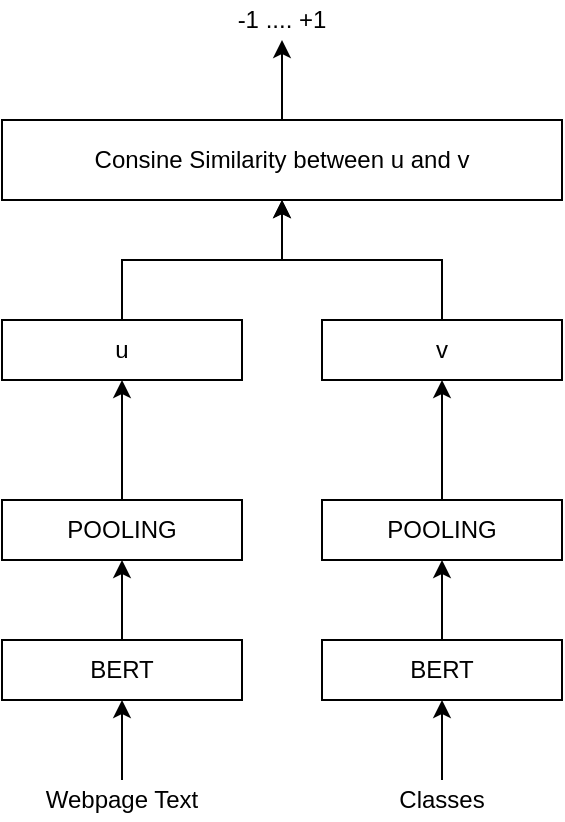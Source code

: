 <mxfile version="14.6.6" type="device"><diagram id="3_iF67QeETw6IcxXe6vH" name="Page-1"><mxGraphModel dx="640" dy="1423" grid="1" gridSize="10" guides="1" tooltips="1" connect="1" arrows="1" fold="1" page="1" pageScale="1" pageWidth="850" pageHeight="1100" math="0" shadow="0"><root><mxCell id="0"/><mxCell id="1" parent="0"/><mxCell id="WUCpDvUdfgGK7gaGaqJX-10" value="" style="edgeStyle=orthogonalEdgeStyle;rounded=0;orthogonalLoop=1;jettySize=auto;html=1;" edge="1" parent="1" source="WUCpDvUdfgGK7gaGaqJX-1" target="WUCpDvUdfgGK7gaGaqJX-2"><mxGeometry relative="1" as="geometry"/></mxCell><mxCell id="WUCpDvUdfgGK7gaGaqJX-1" value="BERT" style="rounded=0;whiteSpace=wrap;html=1;" vertex="1" parent="1"><mxGeometry x="270" y="120" width="120" height="30" as="geometry"/></mxCell><mxCell id="WUCpDvUdfgGK7gaGaqJX-11" value="" style="edgeStyle=orthogonalEdgeStyle;rounded=0;orthogonalLoop=1;jettySize=auto;html=1;" edge="1" parent="1" source="WUCpDvUdfgGK7gaGaqJX-2" target="WUCpDvUdfgGK7gaGaqJX-6"><mxGeometry relative="1" as="geometry"/></mxCell><mxCell id="WUCpDvUdfgGK7gaGaqJX-2" value="POOLING" style="rounded=0;whiteSpace=wrap;html=1;" vertex="1" parent="1"><mxGeometry x="270" y="50" width="120" height="30" as="geometry"/></mxCell><mxCell id="WUCpDvUdfgGK7gaGaqJX-12" value="" style="edgeStyle=orthogonalEdgeStyle;rounded=0;orthogonalLoop=1;jettySize=auto;html=1;" edge="1" parent="1" source="WUCpDvUdfgGK7gaGaqJX-4" target="WUCpDvUdfgGK7gaGaqJX-7"><mxGeometry relative="1" as="geometry"/></mxCell><mxCell id="WUCpDvUdfgGK7gaGaqJX-4" value="POOLING" style="rounded=0;whiteSpace=wrap;html=1;" vertex="1" parent="1"><mxGeometry x="430" y="50" width="120" height="30" as="geometry"/></mxCell><mxCell id="WUCpDvUdfgGK7gaGaqJX-9" value="" style="edgeStyle=orthogonalEdgeStyle;rounded=0;orthogonalLoop=1;jettySize=auto;html=1;" edge="1" parent="1" source="WUCpDvUdfgGK7gaGaqJX-5" target="WUCpDvUdfgGK7gaGaqJX-4"><mxGeometry relative="1" as="geometry"/></mxCell><mxCell id="WUCpDvUdfgGK7gaGaqJX-5" value="BERT" style="rounded=0;whiteSpace=wrap;html=1;" vertex="1" parent="1"><mxGeometry x="430" y="120" width="120" height="30" as="geometry"/></mxCell><mxCell id="WUCpDvUdfgGK7gaGaqJX-14" value="" style="edgeStyle=orthogonalEdgeStyle;rounded=0;orthogonalLoop=1;jettySize=auto;html=1;" edge="1" parent="1" source="WUCpDvUdfgGK7gaGaqJX-6" target="WUCpDvUdfgGK7gaGaqJX-8"><mxGeometry relative="1" as="geometry"/></mxCell><mxCell id="WUCpDvUdfgGK7gaGaqJX-6" value="u" style="rounded=0;whiteSpace=wrap;html=1;" vertex="1" parent="1"><mxGeometry x="270" y="-40" width="120" height="30" as="geometry"/></mxCell><mxCell id="WUCpDvUdfgGK7gaGaqJX-13" value="" style="edgeStyle=orthogonalEdgeStyle;rounded=0;orthogonalLoop=1;jettySize=auto;html=1;" edge="1" parent="1" source="WUCpDvUdfgGK7gaGaqJX-7" target="WUCpDvUdfgGK7gaGaqJX-8"><mxGeometry relative="1" as="geometry"/></mxCell><mxCell id="WUCpDvUdfgGK7gaGaqJX-7" value="v" style="rounded=0;whiteSpace=wrap;html=1;" vertex="1" parent="1"><mxGeometry x="430" y="-40" width="120" height="30" as="geometry"/></mxCell><mxCell id="WUCpDvUdfgGK7gaGaqJX-18" value="" style="edgeStyle=orthogonalEdgeStyle;rounded=0;orthogonalLoop=1;jettySize=auto;html=1;" edge="1" parent="1" source="WUCpDvUdfgGK7gaGaqJX-8" target="WUCpDvUdfgGK7gaGaqJX-17"><mxGeometry relative="1" as="geometry"/></mxCell><mxCell id="WUCpDvUdfgGK7gaGaqJX-8" value="Consine Similarity between u and v" style="rounded=0;whiteSpace=wrap;html=1;" vertex="1" parent="1"><mxGeometry x="270" y="-140" width="280" height="40" as="geometry"/></mxCell><mxCell id="WUCpDvUdfgGK7gaGaqJX-17" value="-1 .... +1" style="text;html=1;strokeColor=none;fillColor=none;align=center;verticalAlign=middle;whiteSpace=wrap;rounded=0;" vertex="1" parent="1"><mxGeometry x="385" y="-200" width="50" height="20" as="geometry"/></mxCell><mxCell id="WUCpDvUdfgGK7gaGaqJX-22" style="edgeStyle=orthogonalEdgeStyle;rounded=0;orthogonalLoop=1;jettySize=auto;html=1;exitX=0.5;exitY=0;exitDx=0;exitDy=0;entryX=0.5;entryY=1;entryDx=0;entryDy=0;" edge="1" parent="1" source="WUCpDvUdfgGK7gaGaqJX-19" target="WUCpDvUdfgGK7gaGaqJX-1"><mxGeometry relative="1" as="geometry"/></mxCell><mxCell id="WUCpDvUdfgGK7gaGaqJX-19" value="Webpage Text" style="text;html=1;strokeColor=none;fillColor=none;align=center;verticalAlign=middle;whiteSpace=wrap;rounded=0;" vertex="1" parent="1"><mxGeometry x="290" y="190" width="80" height="20" as="geometry"/></mxCell><mxCell id="WUCpDvUdfgGK7gaGaqJX-23" style="edgeStyle=orthogonalEdgeStyle;rounded=0;orthogonalLoop=1;jettySize=auto;html=1;exitX=0.5;exitY=0;exitDx=0;exitDy=0;entryX=0.5;entryY=1;entryDx=0;entryDy=0;" edge="1" parent="1" source="WUCpDvUdfgGK7gaGaqJX-20" target="WUCpDvUdfgGK7gaGaqJX-5"><mxGeometry relative="1" as="geometry"/></mxCell><mxCell id="WUCpDvUdfgGK7gaGaqJX-20" value="Classes" style="text;html=1;strokeColor=none;fillColor=none;align=center;verticalAlign=middle;whiteSpace=wrap;rounded=0;" vertex="1" parent="1"><mxGeometry x="470" y="190" width="40" height="20" as="geometry"/></mxCell></root></mxGraphModel></diagram></mxfile>